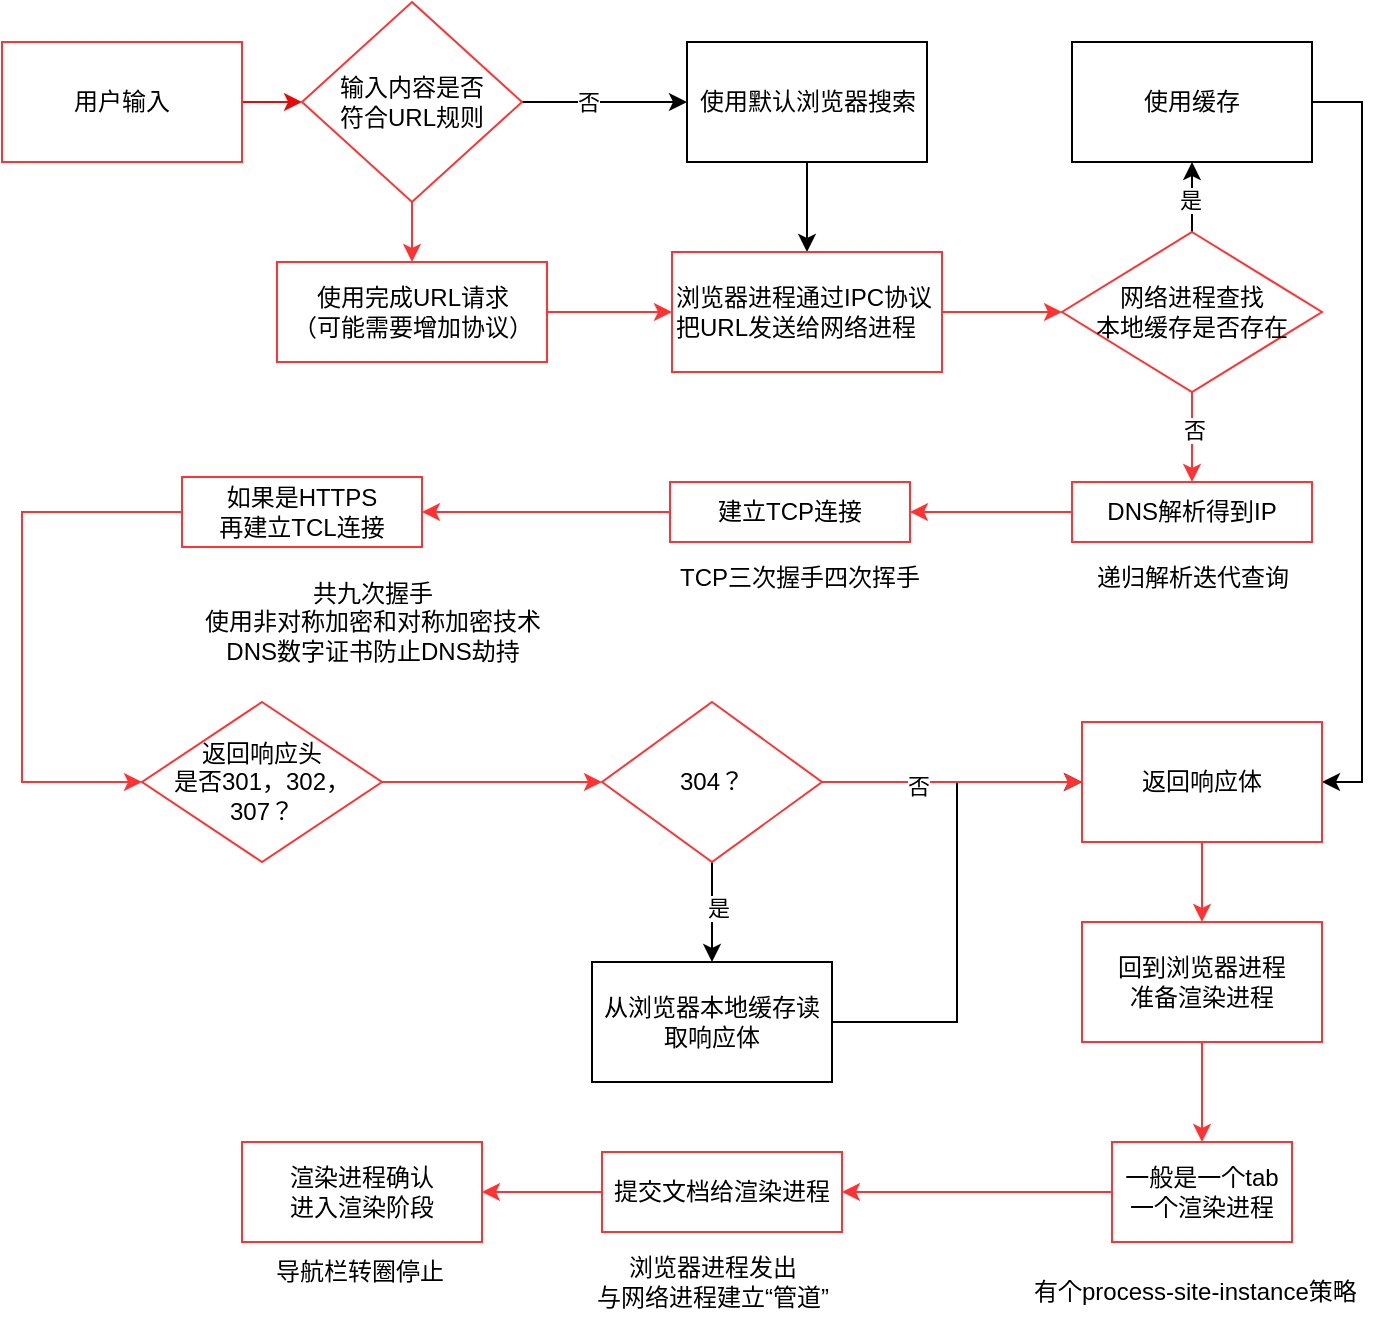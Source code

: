 <mxfile version="21.5.1" type="github">
  <diagram name="第 1 页" id="puz69ob0axtcugH9Kkzg">
    <mxGraphModel dx="1434" dy="919" grid="1" gridSize="10" guides="1" tooltips="1" connect="1" arrows="1" fold="1" page="1" pageScale="1" pageWidth="827" pageHeight="1169" math="0" shadow="0">
      <root>
        <mxCell id="0" />
        <mxCell id="1" parent="0" />
        <mxCell id="VQleU4zrky9etMH2pkgR-1" style="edgeStyle=orthogonalEdgeStyle;rounded=0;orthogonalLoop=1;jettySize=auto;html=1;strokeColor=#e60a0a;" edge="1" parent="1" source="VQleU4zrky9etMH2pkgR-2" target="VQleU4zrky9etMH2pkgR-6">
          <mxGeometry relative="1" as="geometry">
            <mxPoint x="250" y="150" as="targetPoint" />
          </mxGeometry>
        </mxCell>
        <mxCell id="VQleU4zrky9etMH2pkgR-2" value="用户输入" style="rounded=0;whiteSpace=wrap;html=1;strokeColor=#FF3333;" vertex="1" parent="1">
          <mxGeometry x="70" y="120" width="120" height="60" as="geometry" />
        </mxCell>
        <mxCell id="VQleU4zrky9etMH2pkgR-3" value="" style="edgeStyle=orthogonalEdgeStyle;rounded=0;orthogonalLoop=1;jettySize=auto;html=1;" edge="1" parent="1" source="VQleU4zrky9etMH2pkgR-6" target="VQleU4zrky9etMH2pkgR-8">
          <mxGeometry relative="1" as="geometry" />
        </mxCell>
        <mxCell id="VQleU4zrky9etMH2pkgR-4" value="否" style="edgeLabel;html=1;align=center;verticalAlign=middle;resizable=0;points=[];" vertex="1" connectable="0" parent="VQleU4zrky9etMH2pkgR-3">
          <mxGeometry x="-0.209" relative="1" as="geometry">
            <mxPoint as="offset" />
          </mxGeometry>
        </mxCell>
        <mxCell id="VQleU4zrky9etMH2pkgR-5" style="edgeStyle=orthogonalEdgeStyle;rounded=0;orthogonalLoop=1;jettySize=auto;html=1;strokeColor=#FF3333;" edge="1" parent="1" source="VQleU4zrky9etMH2pkgR-6" target="VQleU4zrky9etMH2pkgR-10">
          <mxGeometry relative="1" as="geometry">
            <mxPoint x="275" y="260" as="targetPoint" />
          </mxGeometry>
        </mxCell>
        <mxCell id="VQleU4zrky9etMH2pkgR-6" value="输入内容是否&lt;br&gt;符合URL规则" style="rhombus;whiteSpace=wrap;html=1;strokeColor=#FF3333;" vertex="1" parent="1">
          <mxGeometry x="220" y="100" width="110" height="100" as="geometry" />
        </mxCell>
        <mxCell id="VQleU4zrky9etMH2pkgR-7" value="" style="edgeStyle=orthogonalEdgeStyle;rounded=0;orthogonalLoop=1;jettySize=auto;html=1;" edge="1" parent="1" source="VQleU4zrky9etMH2pkgR-8" target="VQleU4zrky9etMH2pkgR-12">
          <mxGeometry relative="1" as="geometry" />
        </mxCell>
        <mxCell id="VQleU4zrky9etMH2pkgR-8" value="使用默认浏览器搜索" style="whiteSpace=wrap;html=1;" vertex="1" parent="1">
          <mxGeometry x="412.5" y="120" width="120" height="60" as="geometry" />
        </mxCell>
        <mxCell id="VQleU4zrky9etMH2pkgR-9" value="" style="edgeStyle=orthogonalEdgeStyle;rounded=0;orthogonalLoop=1;jettySize=auto;html=1;strokeColor=#FF3333;" edge="1" parent="1" source="VQleU4zrky9etMH2pkgR-10" target="VQleU4zrky9etMH2pkgR-12">
          <mxGeometry relative="1" as="geometry" />
        </mxCell>
        <mxCell id="VQleU4zrky9etMH2pkgR-10" value="使用完成URL请求&lt;br&gt;（可能需要增加协议）" style="rounded=0;whiteSpace=wrap;html=1;strokeColor=#FF3333;" vertex="1" parent="1">
          <mxGeometry x="207.5" y="230" width="135" height="50" as="geometry" />
        </mxCell>
        <mxCell id="VQleU4zrky9etMH2pkgR-52" style="edgeStyle=orthogonalEdgeStyle;rounded=0;orthogonalLoop=1;jettySize=auto;html=1;entryX=0;entryY=0.5;entryDx=0;entryDy=0;strokeColor=#FF3333;" edge="1" parent="1" source="VQleU4zrky9etMH2pkgR-12" target="VQleU4zrky9etMH2pkgR-16">
          <mxGeometry relative="1" as="geometry" />
        </mxCell>
        <mxCell id="VQleU4zrky9etMH2pkgR-12" value="浏览器进程通过IPC协议&lt;br&gt;把URL发送给网络进程" style="whiteSpace=wrap;html=1;rounded=0;align=left;strokeColor=#FF3333;" vertex="1" parent="1">
          <mxGeometry x="405" y="225" width="135" height="60" as="geometry" />
        </mxCell>
        <mxCell id="VQleU4zrky9etMH2pkgR-54" value="" style="edgeStyle=orthogonalEdgeStyle;rounded=0;orthogonalLoop=1;jettySize=auto;html=1;" edge="1" parent="1" source="VQleU4zrky9etMH2pkgR-16" target="VQleU4zrky9etMH2pkgR-17">
          <mxGeometry relative="1" as="geometry" />
        </mxCell>
        <mxCell id="VQleU4zrky9etMH2pkgR-55" value="是" style="edgeLabel;html=1;align=center;verticalAlign=middle;resizable=0;points=[];" vertex="1" connectable="0" parent="VQleU4zrky9etMH2pkgR-54">
          <mxGeometry x="0.15" y="1" relative="1" as="geometry">
            <mxPoint as="offset" />
          </mxGeometry>
        </mxCell>
        <mxCell id="VQleU4zrky9etMH2pkgR-56" value="" style="edgeStyle=orthogonalEdgeStyle;rounded=0;orthogonalLoop=1;jettySize=auto;html=1;fontColor=#FF3333;strokeColor=#FF3333;" edge="1" parent="1" source="VQleU4zrky9etMH2pkgR-16" target="VQleU4zrky9etMH2pkgR-19">
          <mxGeometry relative="1" as="geometry" />
        </mxCell>
        <mxCell id="VQleU4zrky9etMH2pkgR-57" value="否" style="edgeLabel;html=1;align=center;verticalAlign=middle;resizable=0;points=[];" vertex="1" connectable="0" parent="VQleU4zrky9etMH2pkgR-56">
          <mxGeometry x="-0.15" y="1" relative="1" as="geometry">
            <mxPoint as="offset" />
          </mxGeometry>
        </mxCell>
        <mxCell id="VQleU4zrky9etMH2pkgR-16" value="网络进程查找&lt;br&gt;本地缓存是否存在" style="rhombus;whiteSpace=wrap;html=1;align=center;rounded=0;strokeColor=#FF3333;" vertex="1" parent="1">
          <mxGeometry x="600" y="215" width="130" height="80" as="geometry" />
        </mxCell>
        <mxCell id="VQleU4zrky9etMH2pkgR-67" value="" style="edgeStyle=orthogonalEdgeStyle;rounded=0;orthogonalLoop=1;jettySize=auto;html=1;entryX=1;entryY=0.5;entryDx=0;entryDy=0;exitX=1;exitY=0.5;exitDx=0;exitDy=0;" edge="1" parent="1" source="VQleU4zrky9etMH2pkgR-17" target="VQleU4zrky9etMH2pkgR-34">
          <mxGeometry relative="1" as="geometry">
            <mxPoint x="805" y="150" as="targetPoint" />
          </mxGeometry>
        </mxCell>
        <mxCell id="VQleU4zrky9etMH2pkgR-17" value="使用缓存" style="whiteSpace=wrap;html=1;rounded=0;" vertex="1" parent="1">
          <mxGeometry x="605" y="120" width="120" height="60" as="geometry" />
        </mxCell>
        <mxCell id="VQleU4zrky9etMH2pkgR-59" value="" style="edgeStyle=orthogonalEdgeStyle;rounded=0;orthogonalLoop=1;jettySize=auto;html=1;strokeColor=#FF3333;" edge="1" parent="1" source="VQleU4zrky9etMH2pkgR-19" target="VQleU4zrky9etMH2pkgR-21">
          <mxGeometry relative="1" as="geometry" />
        </mxCell>
        <mxCell id="VQleU4zrky9etMH2pkgR-19" value="DNS解析得到IP" style="whiteSpace=wrap;html=1;rounded=0;strokeColor=#FF3333;" vertex="1" parent="1">
          <mxGeometry x="605" y="340" width="120" height="30" as="geometry" />
        </mxCell>
        <mxCell id="VQleU4zrky9etMH2pkgR-20" value="" style="edgeStyle=orthogonalEdgeStyle;rounded=0;orthogonalLoop=1;jettySize=auto;html=1;strokeColor=#FF3333;" edge="1" parent="1" source="VQleU4zrky9etMH2pkgR-21" target="VQleU4zrky9etMH2pkgR-49">
          <mxGeometry relative="1" as="geometry" />
        </mxCell>
        <mxCell id="VQleU4zrky9etMH2pkgR-21" value="建立TCP连接" style="whiteSpace=wrap;html=1;rounded=0;strokeColor=#FF3333;" vertex="1" parent="1">
          <mxGeometry x="404" y="340" width="120" height="30" as="geometry" />
        </mxCell>
        <mxCell id="VQleU4zrky9etMH2pkgR-61" value="" style="edgeStyle=orthogonalEdgeStyle;rounded=0;orthogonalLoop=1;jettySize=auto;html=1;strokeColor=#FF3333;" edge="1" parent="1" source="VQleU4zrky9etMH2pkgR-26" target="VQleU4zrky9etMH2pkgR-30">
          <mxGeometry relative="1" as="geometry" />
        </mxCell>
        <mxCell id="VQleU4zrky9etMH2pkgR-26" value="返回响应头&lt;br&gt;是否301，302，307？" style="rhombus;whiteSpace=wrap;html=1;rounded=0;strokeColor=#FF3333;" vertex="1" parent="1">
          <mxGeometry x="140" y="450" width="120" height="80" as="geometry" />
        </mxCell>
        <mxCell id="VQleU4zrky9etMH2pkgR-62" value="" style="edgeStyle=orthogonalEdgeStyle;rounded=0;orthogonalLoop=1;jettySize=auto;html=1;" edge="1" parent="1" source="VQleU4zrky9etMH2pkgR-30" target="VQleU4zrky9etMH2pkgR-32">
          <mxGeometry relative="1" as="geometry" />
        </mxCell>
        <mxCell id="VQleU4zrky9etMH2pkgR-64" value="是" style="edgeLabel;html=1;align=center;verticalAlign=middle;resizable=0;points=[];" vertex="1" connectable="0" parent="VQleU4zrky9etMH2pkgR-62">
          <mxGeometry x="-0.075" y="3" relative="1" as="geometry">
            <mxPoint as="offset" />
          </mxGeometry>
        </mxCell>
        <mxCell id="VQleU4zrky9etMH2pkgR-30" value="304？" style="rhombus;whiteSpace=wrap;html=1;rounded=0;strokeColor=#FF3333;" vertex="1" parent="1">
          <mxGeometry x="370" y="450" width="110" height="80" as="geometry" />
        </mxCell>
        <mxCell id="VQleU4zrky9etMH2pkgR-70" style="edgeStyle=orthogonalEdgeStyle;rounded=0;orthogonalLoop=1;jettySize=auto;html=1;entryX=0;entryY=0.5;entryDx=0;entryDy=0;" edge="1" parent="1" source="VQleU4zrky9etMH2pkgR-32" target="VQleU4zrky9etMH2pkgR-34">
          <mxGeometry relative="1" as="geometry" />
        </mxCell>
        <mxCell id="VQleU4zrky9etMH2pkgR-32" value="从浏览器本地缓存读取响应体" style="whiteSpace=wrap;html=1;rounded=0;" vertex="1" parent="1">
          <mxGeometry x="365" y="580" width="120" height="60" as="geometry" />
        </mxCell>
        <mxCell id="VQleU4zrky9etMH2pkgR-68" value="" style="edgeStyle=orthogonalEdgeStyle;rounded=0;orthogonalLoop=1;jettySize=auto;html=1;strokeColor=#FF3333;" edge="1" parent="1" source="VQleU4zrky9etMH2pkgR-34" target="VQleU4zrky9etMH2pkgR-45">
          <mxGeometry relative="1" as="geometry" />
        </mxCell>
        <mxCell id="VQleU4zrky9etMH2pkgR-34" value="返回响应体" style="whiteSpace=wrap;html=1;rounded=0;strokeColor=#FF3333;" vertex="1" parent="1">
          <mxGeometry x="610" y="460" width="120" height="60" as="geometry" />
        </mxCell>
        <mxCell id="VQleU4zrky9etMH2pkgR-37" value="" style="edgeStyle=orthogonalEdgeStyle;rounded=0;orthogonalLoop=1;jettySize=auto;html=1;strokeColor=#FF3333;" edge="1" parent="1" source="VQleU4zrky9etMH2pkgR-38" target="VQleU4zrky9etMH2pkgR-42">
          <mxGeometry relative="1" as="geometry" />
        </mxCell>
        <mxCell id="VQleU4zrky9etMH2pkgR-38" value="一般是一个tab&lt;br&gt;一个渲染进程" style="whiteSpace=wrap;html=1;rounded=0;strokeColor=#FF3333;" vertex="1" parent="1">
          <mxGeometry x="625" y="670" width="90" height="50" as="geometry" />
        </mxCell>
        <mxCell id="VQleU4zrky9etMH2pkgR-39" value="有个process-site-instance策略" style="text;strokeColor=none;fillColor=none;align=left;verticalAlign=middle;spacingLeft=4;spacingRight=4;overflow=hidden;points=[[0,0.5],[1,0.5]];portConstraint=eastwest;rotatable=0;whiteSpace=wrap;html=1;" vertex="1" parent="1">
          <mxGeometry x="580" y="730" width="180" height="30" as="geometry" />
        </mxCell>
        <mxCell id="VQleU4zrky9etMH2pkgR-40" value="递归解析迭代查询" style="text;html=1;strokeColor=none;fillColor=none;align=center;verticalAlign=middle;whiteSpace=wrap;rounded=0;" vertex="1" parent="1">
          <mxGeometry x="607.5" y="372.5" width="115" height="30" as="geometry" />
        </mxCell>
        <mxCell id="VQleU4zrky9etMH2pkgR-41" value="" style="edgeStyle=orthogonalEdgeStyle;rounded=0;orthogonalLoop=1;jettySize=auto;html=1;strokeColor=#FF3333;" edge="1" parent="1" source="VQleU4zrky9etMH2pkgR-42" target="VQleU4zrky9etMH2pkgR-46">
          <mxGeometry relative="1" as="geometry" />
        </mxCell>
        <mxCell id="VQleU4zrky9etMH2pkgR-42" value="提交文档给渲染进程" style="whiteSpace=wrap;html=1;rounded=0;strokeColor=#FF3333;" vertex="1" parent="1">
          <mxGeometry x="370" y="675" width="120" height="40" as="geometry" />
        </mxCell>
        <mxCell id="VQleU4zrky9etMH2pkgR-43" value="浏览器进程发出&lt;br&gt;与网络进程建立“管道”" style="text;strokeColor=none;fillColor=none;align=center;verticalAlign=middle;spacingLeft=4;spacingRight=4;overflow=hidden;points=[[0,0.5],[1,0.5]];portConstraint=eastwest;rotatable=0;whiteSpace=wrap;html=1;" vertex="1" parent="1">
          <mxGeometry x="353.75" y="720" width="142.5" height="40" as="geometry" />
        </mxCell>
        <mxCell id="VQleU4zrky9etMH2pkgR-69" value="" style="edgeStyle=orthogonalEdgeStyle;rounded=0;orthogonalLoop=1;jettySize=auto;html=1;strokeColor=#FF3333;" edge="1" parent="1" source="VQleU4zrky9etMH2pkgR-45" target="VQleU4zrky9etMH2pkgR-38">
          <mxGeometry relative="1" as="geometry" />
        </mxCell>
        <mxCell id="VQleU4zrky9etMH2pkgR-45" value="回到浏览器进程&lt;br&gt;准备渲染进程" style="rounded=0;whiteSpace=wrap;html=1;strokeColor=#FF3333;" vertex="1" parent="1">
          <mxGeometry x="610" y="560" width="120" height="60" as="geometry" />
        </mxCell>
        <mxCell id="VQleU4zrky9etMH2pkgR-46" value="渲染进程确认&lt;br&gt;进入渲染阶段" style="whiteSpace=wrap;html=1;rounded=0;strokeColor=#FF3333;" vertex="1" parent="1">
          <mxGeometry x="190" y="670" width="120" height="50" as="geometry" />
        </mxCell>
        <mxCell id="VQleU4zrky9etMH2pkgR-47" value="导航栏转圈停止" style="text;strokeColor=none;fillColor=none;align=left;verticalAlign=middle;spacingLeft=4;spacingRight=4;overflow=hidden;points=[[0,0.5],[1,0.5]];portConstraint=eastwest;rotatable=0;whiteSpace=wrap;html=1;" vertex="1" parent="1">
          <mxGeometry x="201" y="720" width="98" height="30" as="geometry" />
        </mxCell>
        <mxCell id="VQleU4zrky9etMH2pkgR-49" value="如果是HTTPS&lt;br&gt;再建立TCL连接" style="rounded=0;whiteSpace=wrap;html=1;strokeColor=#FF3333;" vertex="1" parent="1">
          <mxGeometry x="160" y="337.5" width="120" height="35" as="geometry" />
        </mxCell>
        <mxCell id="VQleU4zrky9etMH2pkgR-50" value="TCP三次握手四次挥手" style="text;html=1;strokeColor=none;fillColor=none;align=center;verticalAlign=middle;whiteSpace=wrap;rounded=0;" vertex="1" parent="1">
          <mxGeometry x="406.75" y="372.5" width="124" height="30" as="geometry" />
        </mxCell>
        <mxCell id="VQleU4zrky9etMH2pkgR-51" value="共九次握手&lt;br&gt;使用非对称加密和对称加密技术&lt;br&gt;DNS数字证书防止DNS劫持" style="text;html=1;align=center;verticalAlign=middle;resizable=0;points=[];autosize=1;strokeColor=none;fillColor=none;" vertex="1" parent="1">
          <mxGeometry x="160" y="380" width="190" height="60" as="geometry" />
        </mxCell>
        <mxCell id="VQleU4zrky9etMH2pkgR-60" value="" style="endArrow=classic;html=1;rounded=0;entryX=0;entryY=0.5;entryDx=0;entryDy=0;exitX=0;exitY=0.5;exitDx=0;exitDy=0;strokeColor=#FF3333;" edge="1" parent="1" source="VQleU4zrky9etMH2pkgR-49" target="VQleU4zrky9etMH2pkgR-26">
          <mxGeometry width="50" height="50" relative="1" as="geometry">
            <mxPoint x="60" y="470" as="sourcePoint" />
            <mxPoint x="110" y="420" as="targetPoint" />
            <Array as="points">
              <mxPoint x="80" y="355" />
              <mxPoint x="80" y="490" />
            </Array>
          </mxGeometry>
        </mxCell>
        <mxCell id="VQleU4zrky9etMH2pkgR-63" value="" style="endArrow=classic;html=1;rounded=0;entryX=0;entryY=0.5;entryDx=0;entryDy=0;exitX=1;exitY=0.5;exitDx=0;exitDy=0;strokeColor=#FF3333;" edge="1" parent="1" source="VQleU4zrky9etMH2pkgR-30" target="VQleU4zrky9etMH2pkgR-34">
          <mxGeometry width="50" height="50" relative="1" as="geometry">
            <mxPoint x="550" y="540" as="sourcePoint" />
            <mxPoint x="600" y="490" as="targetPoint" />
          </mxGeometry>
        </mxCell>
        <mxCell id="VQleU4zrky9etMH2pkgR-65" value="否" style="edgeLabel;html=1;align=center;verticalAlign=middle;resizable=0;points=[];" vertex="1" connectable="0" parent="VQleU4zrky9etMH2pkgR-63">
          <mxGeometry x="-0.26" y="-2" relative="1" as="geometry">
            <mxPoint as="offset" />
          </mxGeometry>
        </mxCell>
      </root>
    </mxGraphModel>
  </diagram>
</mxfile>
